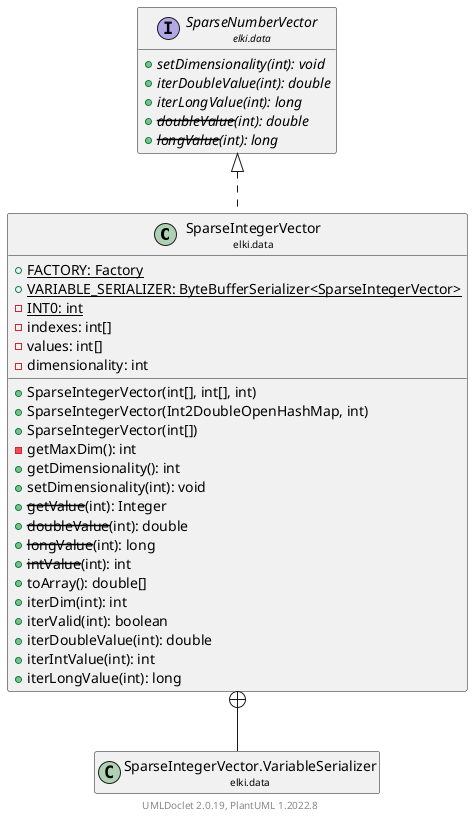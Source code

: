@startuml
    remove .*\.(Instance|Par|Parameterizer|Factory)$
    set namespaceSeparator none
    hide empty fields
    hide empty methods

    class "<size:14>SparseIntegerVector\n<size:10>elki.data" as elki.data.SparseIntegerVector [[SparseIntegerVector.html]] {
        {static} +FACTORY: Factory
        {static} +VARIABLE_SERIALIZER: ByteBufferSerializer<SparseIntegerVector>
        {static} -INT0: int
        -indexes: int[]
        -values: int[]
        -dimensionality: int
        +SparseIntegerVector(int[], int[], int)
        +SparseIntegerVector(Int2DoubleOpenHashMap, int)
        +SparseIntegerVector(int[])
        -getMaxDim(): int
        +getDimensionality(): int
        +setDimensionality(int): void
        +--getValue--(int): Integer
        +--doubleValue--(int): double
        +--longValue--(int): long
        +--intValue--(int): int
        +toArray(): double[]
        +iterDim(int): int
        +iterValid(int): boolean
        +iterDoubleValue(int): double
        +iterIntValue(int): int
        +iterLongValue(int): long
    }

    interface "<size:14>SparseNumberVector\n<size:10>elki.data" as elki.data.SparseNumberVector [[SparseNumberVector.html]] {
        {abstract} +setDimensionality(int): void
        {abstract} +iterDoubleValue(int): double
        {abstract} +iterLongValue(int): long
        {abstract} +--doubleValue--(int): double
        {abstract} +--longValue--(int): long
    }
    class "<size:14>SparseIntegerVector.Factory\n<size:10>elki.data" as elki.data.SparseIntegerVector.Factory [[SparseIntegerVector.Factory.html]]
    class "<size:14>SparseIntegerVector.VariableSerializer\n<size:10>elki.data" as elki.data.SparseIntegerVector.VariableSerializer [[SparseIntegerVector.VariableSerializer.html]]

    elki.data.SparseNumberVector <|.. elki.data.SparseIntegerVector
    elki.data.SparseIntegerVector +-- elki.data.SparseIntegerVector.Factory
    elki.data.SparseIntegerVector +-- elki.data.SparseIntegerVector.VariableSerializer

    center footer UMLDoclet 2.0.19, PlantUML 1.2022.8
@enduml
